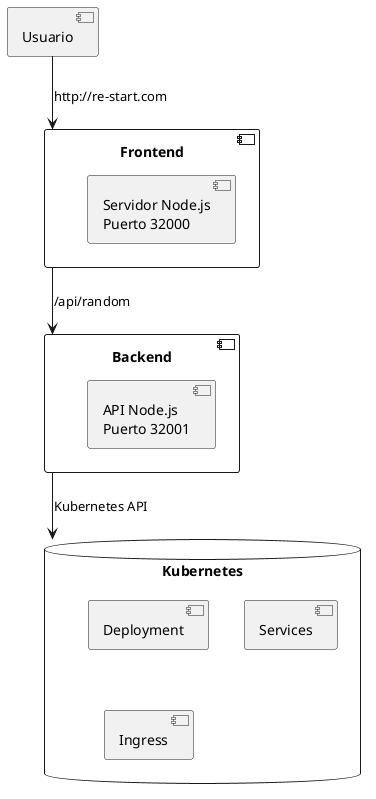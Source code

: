 @startuml
component "Frontend" as front {
  [Servidor Node.js\nPuerto 32000]
}

component "Backend" as back {
  [API Node.js\nPuerto 32001]
}

database "Kubernetes" as k8s {
  [Deployment]
  [Services]
  [Ingress]
}

[Usuario] --> front : http://re-start.com
front --> back : /api/random
back --> k8s : Kubernetes API
@enduml
